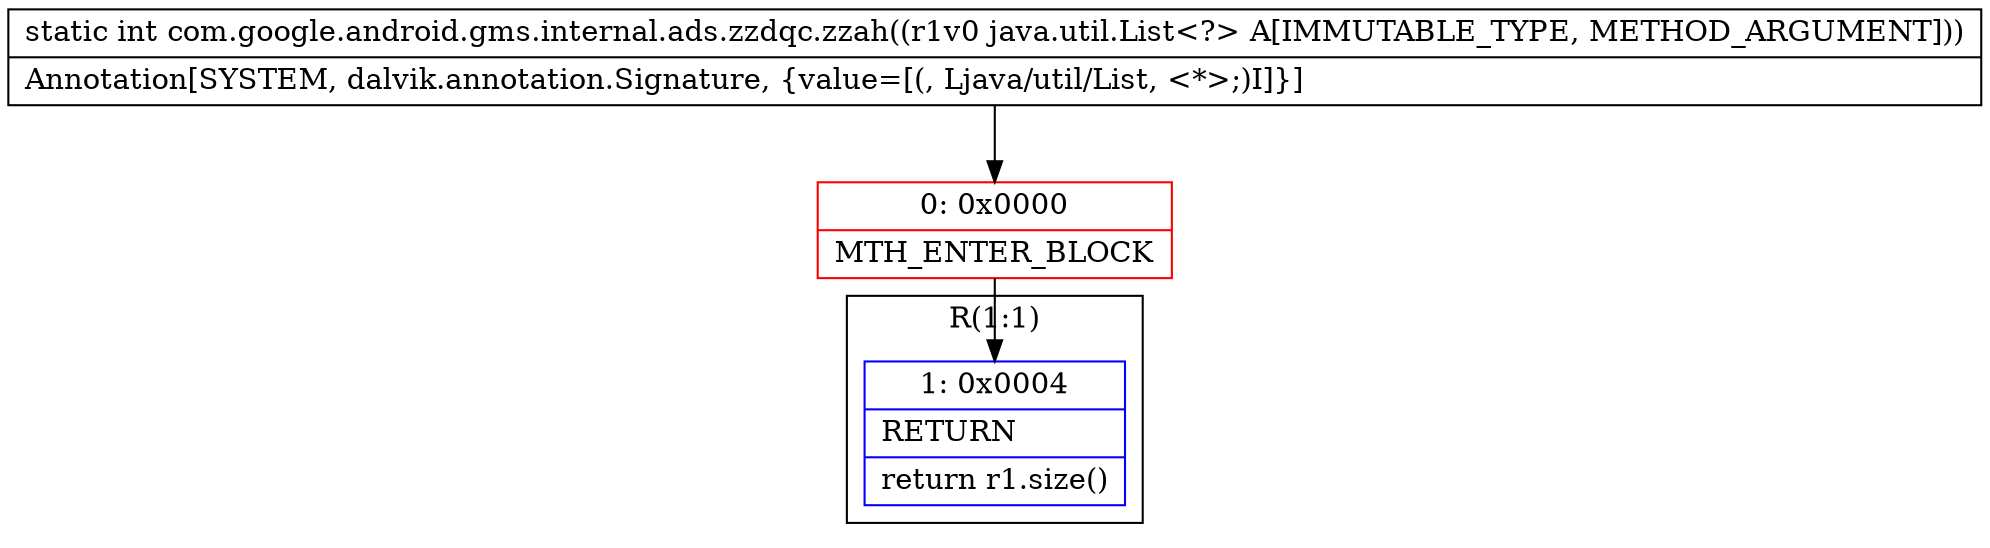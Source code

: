 digraph "CFG forcom.google.android.gms.internal.ads.zzdqc.zzah(Ljava\/util\/List;)I" {
subgraph cluster_Region_1898695102 {
label = "R(1:1)";
node [shape=record,color=blue];
Node_1 [shape=record,label="{1\:\ 0x0004|RETURN\l|return r1.size()\l}"];
}
Node_0 [shape=record,color=red,label="{0\:\ 0x0000|MTH_ENTER_BLOCK\l}"];
MethodNode[shape=record,label="{static int com.google.android.gms.internal.ads.zzdqc.zzah((r1v0 java.util.List\<?\> A[IMMUTABLE_TYPE, METHOD_ARGUMENT]))  | Annotation[SYSTEM, dalvik.annotation.Signature, \{value=[(, Ljava\/util\/List, \<*\>;)I]\}]\l}"];
MethodNode -> Node_0;
Node_0 -> Node_1;
}

